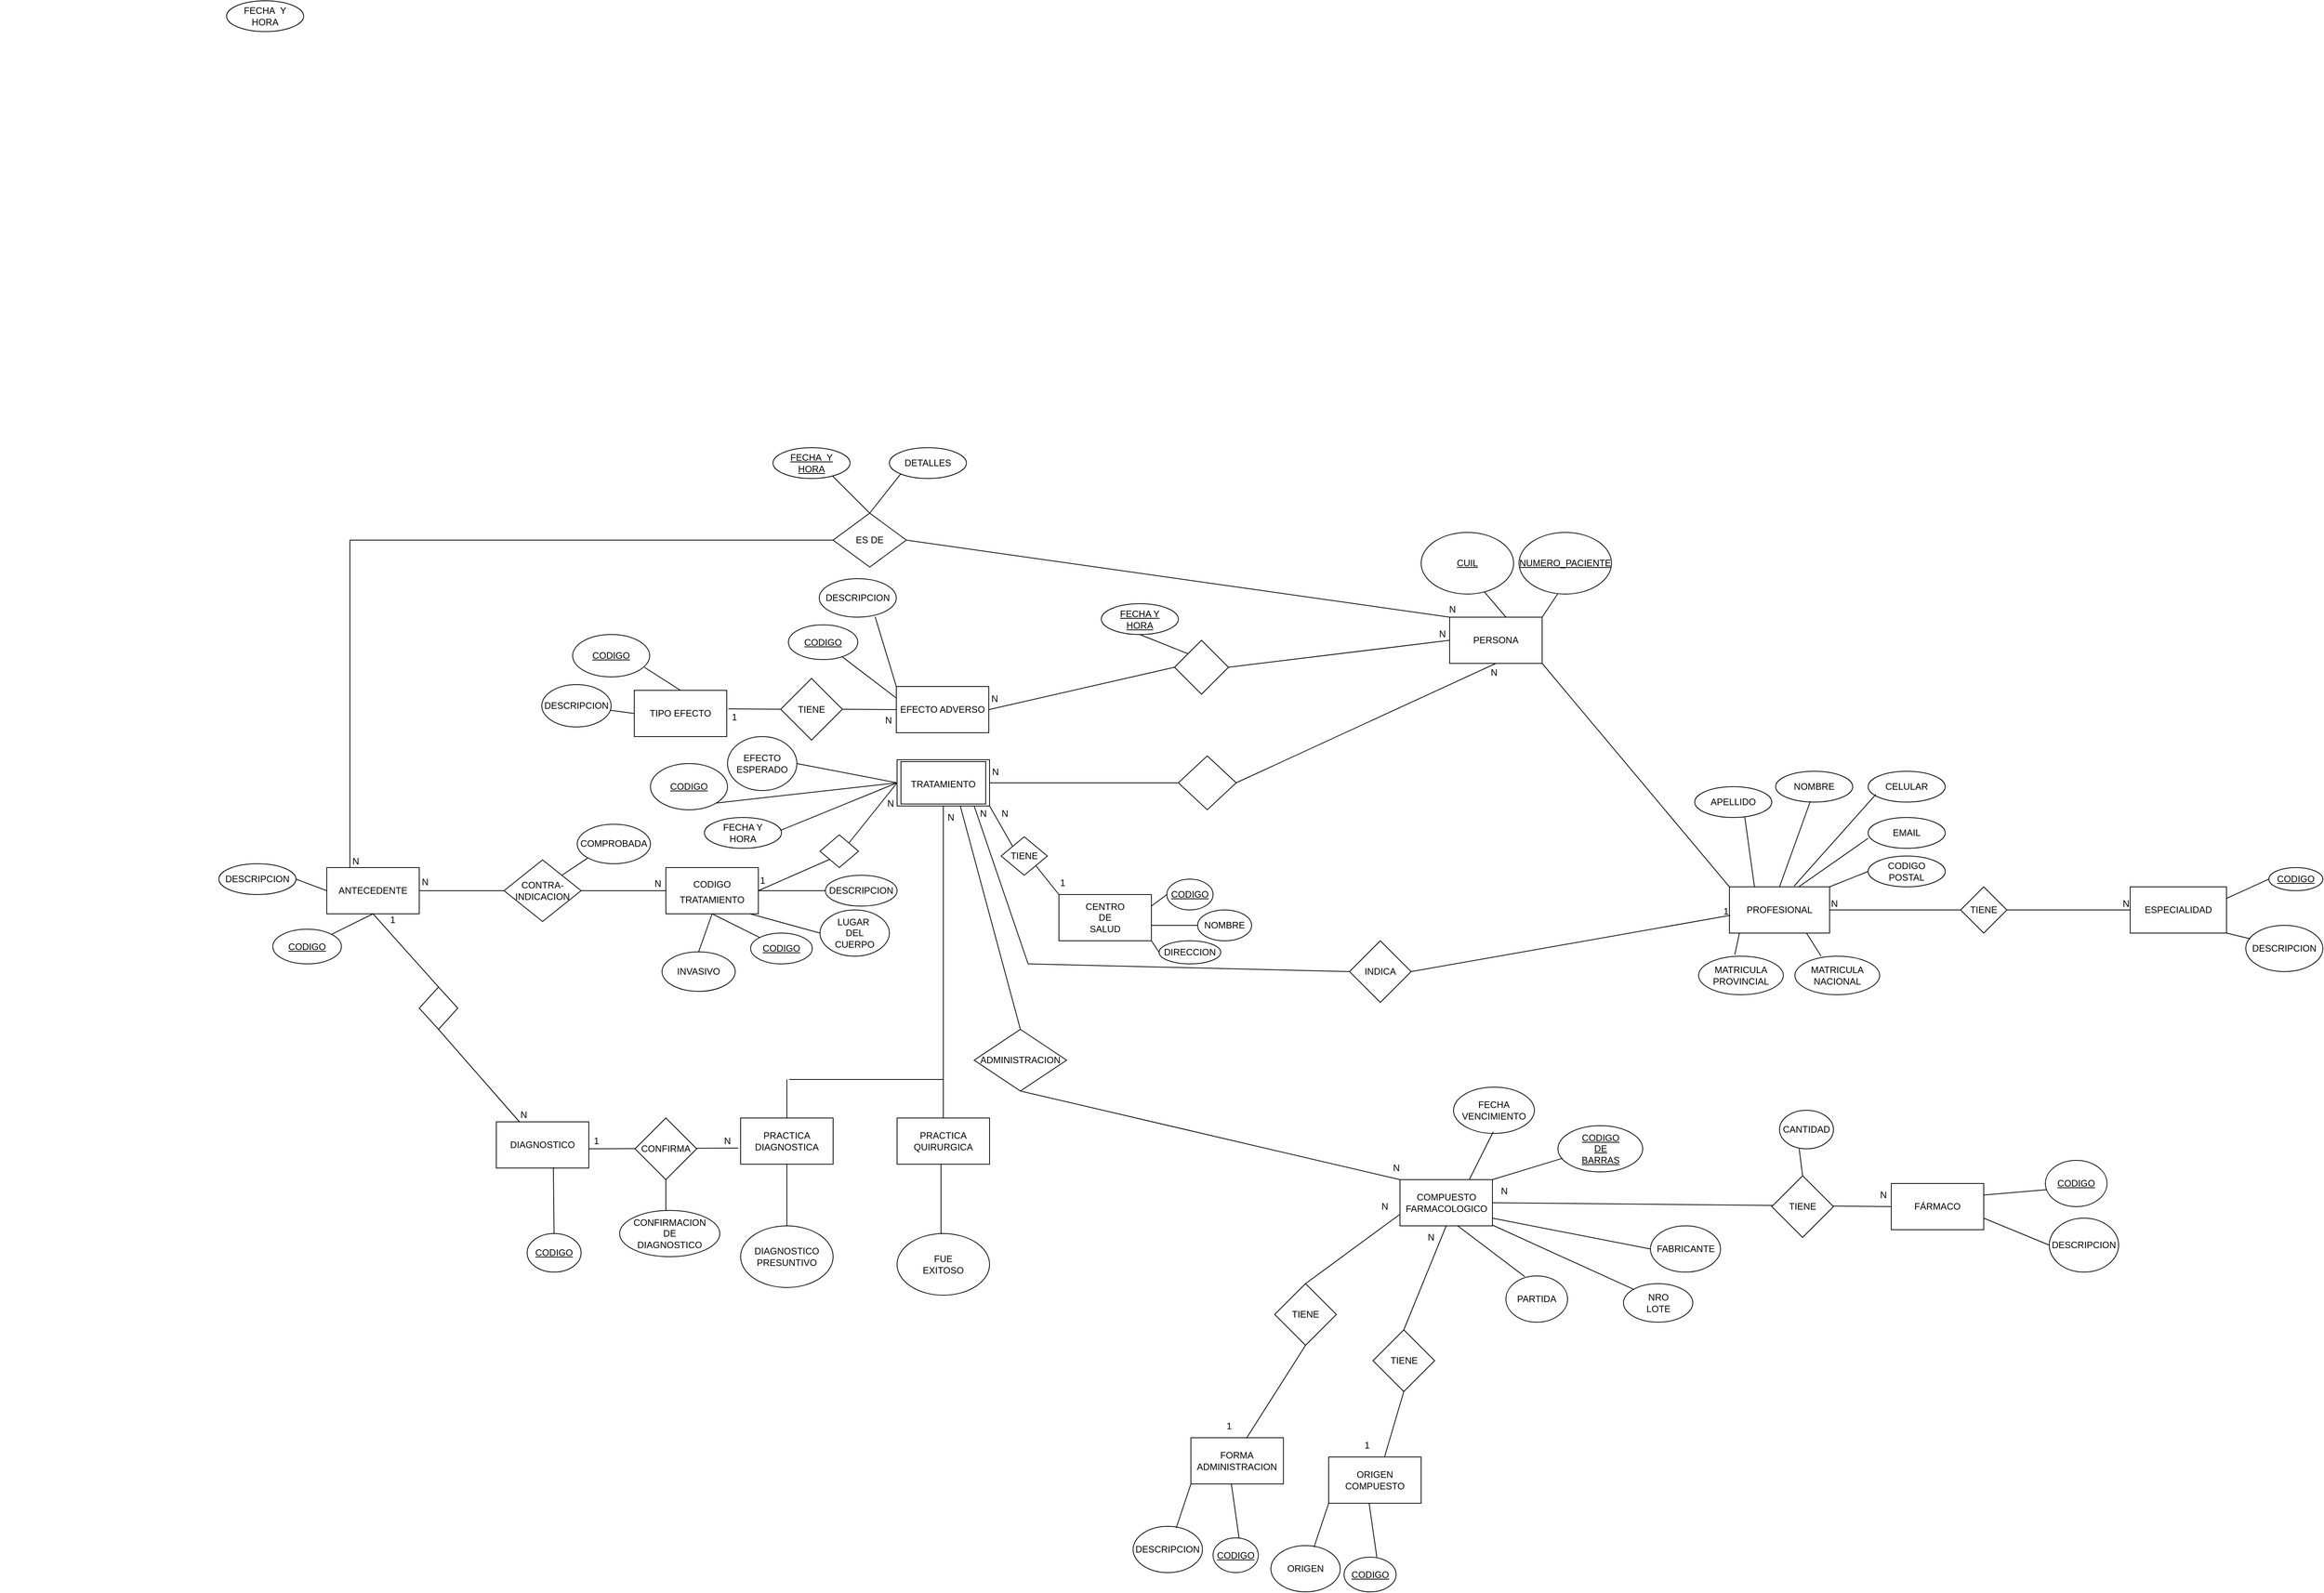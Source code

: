 <mxfile version="21.5.2" type="device">
  <diagram name="Página-1" id="tJ8bH1NhNrcFLUNnNZUb">
    <mxGraphModel dx="3516" dy="1760" grid="1" gridSize="10" guides="1" tooltips="1" connect="1" arrows="1" fold="1" page="1" pageScale="1" pageWidth="827" pageHeight="1169" math="0" shadow="0">
      <root>
        <mxCell id="0" />
        <mxCell id="1" parent="0" />
        <mxCell id="B7g81SeDOoeG7HOJfXg6-3" value="PERSONA" style="rounded=0;whiteSpace=wrap;html=1;" parent="1" vertex="1">
          <mxGeometry x="-303" y="-30" width="120" height="60" as="geometry" />
        </mxCell>
        <mxCell id="B7g81SeDOoeG7HOJfXg6-4" value="&lt;u&gt;CUIL&lt;/u&gt;" style="ellipse;whiteSpace=wrap;html=1;" parent="1" vertex="1">
          <mxGeometry x="-340" y="-140" width="120" height="80" as="geometry" />
        </mxCell>
        <mxCell id="B7g81SeDOoeG7HOJfXg6-5" value="&lt;u&gt;NUMERO_PACIENTE&lt;/u&gt;" style="ellipse;whiteSpace=wrap;html=1;" parent="1" vertex="1">
          <mxGeometry x="-213" y="-140" width="120" height="80" as="geometry" />
        </mxCell>
        <mxCell id="B7g81SeDOoeG7HOJfXg6-6" value="" style="endArrow=none;html=1;rounded=0;exitX=1;exitY=0;exitDx=0;exitDy=0;" parent="1" source="B7g81SeDOoeG7HOJfXg6-3" edge="1">
          <mxGeometry width="50" height="50" relative="1" as="geometry">
            <mxPoint x="-213" y="-10" as="sourcePoint" />
            <mxPoint x="-163" y="-60" as="targetPoint" />
          </mxGeometry>
        </mxCell>
        <mxCell id="B7g81SeDOoeG7HOJfXg6-7" value="" style="endArrow=none;html=1;rounded=0;exitX=0;exitY=0;exitDx=0;exitDy=0;entryX=0.683;entryY=0.963;entryDx=0;entryDy=0;entryPerimeter=0;" parent="1" target="B7g81SeDOoeG7HOJfXg6-4" edge="1">
          <mxGeometry width="50" height="50" relative="1" as="geometry">
            <mxPoint x="-230" y="-30" as="sourcePoint" />
            <mxPoint x="-240" y="-70" as="targetPoint" />
          </mxGeometry>
        </mxCell>
        <mxCell id="B7g81SeDOoeG7HOJfXg6-10" value="DIAGNOSTICO" style="rounded=0;whiteSpace=wrap;html=1;" parent="1" vertex="1">
          <mxGeometry x="-1540" y="625" width="120" height="60" as="geometry" />
        </mxCell>
        <mxCell id="B7g81SeDOoeG7HOJfXg6-11" value="&lt;span style=&quot;font-style: normal;&quot;&gt;&lt;u&gt;CODIGO&lt;/u&gt;&lt;/span&gt;" style="ellipse;whiteSpace=wrap;html=1;fontStyle=2" parent="1" vertex="1">
          <mxGeometry x="-1500" y="770" width="70" height="50" as="geometry" />
        </mxCell>
        <mxCell id="B7g81SeDOoeG7HOJfXg6-12" value="" style="endArrow=none;html=1;rounded=0;exitX=0.617;exitY=0.983;exitDx=0;exitDy=0;exitPerimeter=0;" parent="1" source="B7g81SeDOoeG7HOJfXg6-10" target="B7g81SeDOoeG7HOJfXg6-11" edge="1">
          <mxGeometry width="50" height="50" relative="1" as="geometry">
            <mxPoint x="-1484" y="675" as="sourcePoint" />
            <mxPoint x="-1627" y="637" as="targetPoint" />
          </mxGeometry>
        </mxCell>
        <mxCell id="B7g81SeDOoeG7HOJfXg6-16" value="EFECTO ADVERSO" style="rounded=0;whiteSpace=wrap;html=1;" parent="1" vertex="1">
          <mxGeometry x="-1021" y="60" width="120" height="60" as="geometry" />
        </mxCell>
        <mxCell id="B7g81SeDOoeG7HOJfXg6-18" value="INSTANCIA&lt;br&gt;TRATAMIENTO" style="rounded=0;whiteSpace=wrap;html=1;" parent="1" vertex="1">
          <mxGeometry x="-1020" y="155" width="120" height="60" as="geometry" />
        </mxCell>
        <mxCell id="B7g81SeDOoeG7HOJfXg6-19" value="PRACTICA&lt;br&gt;DIAGNOSTICA" style="rounded=0;whiteSpace=wrap;html=1;" parent="1" vertex="1">
          <mxGeometry x="-1223" y="620" width="120" height="60" as="geometry" />
        </mxCell>
        <mxCell id="B7g81SeDOoeG7HOJfXg6-20" value="PRACTICA QUIRURGICA" style="rounded=0;whiteSpace=wrap;html=1;" parent="1" vertex="1">
          <mxGeometry x="-1020" y="620" width="120" height="60" as="geometry" />
        </mxCell>
        <mxCell id="B7g81SeDOoeG7HOJfXg6-21" value="COMPUESTO&lt;br&gt;FARMACOLOGICO" style="rounded=0;whiteSpace=wrap;html=1;" parent="1" vertex="1">
          <mxGeometry x="-367.5" y="700" width="120" height="60" as="geometry" />
        </mxCell>
        <mxCell id="B7g81SeDOoeG7HOJfXg6-22" value="" style="endArrow=none;html=1;rounded=0;" parent="1" edge="1">
          <mxGeometry width="50" height="50" relative="1" as="geometry">
            <mxPoint x="-960" y="570" as="sourcePoint" />
            <mxPoint x="-960" y="530" as="targetPoint" />
          </mxGeometry>
        </mxCell>
        <mxCell id="B7g81SeDOoeG7HOJfXg6-23" value="" style="endArrow=none;html=1;rounded=0;" parent="1" edge="1">
          <mxGeometry width="50" height="50" relative="1" as="geometry">
            <mxPoint x="-1160" y="570" as="sourcePoint" />
            <mxPoint x="-960" y="570" as="targetPoint" />
          </mxGeometry>
        </mxCell>
        <mxCell id="B7g81SeDOoeG7HOJfXg6-24" value="" style="endArrow=none;html=1;rounded=0;exitX=0.5;exitY=0;exitDx=0;exitDy=0;" parent="1" source="B7g81SeDOoeG7HOJfXg6-19" edge="1">
          <mxGeometry width="50" height="50" relative="1" as="geometry">
            <mxPoint x="-1163" y="605" as="sourcePoint" />
            <mxPoint x="-1163" y="570" as="targetPoint" />
          </mxGeometry>
        </mxCell>
        <mxCell id="B7g81SeDOoeG7HOJfXg6-25" value="" style="endArrow=none;html=1;rounded=0;exitX=0.5;exitY=0;exitDx=0;exitDy=0;" parent="1" source="B7g81SeDOoeG7HOJfXg6-20" edge="1">
          <mxGeometry width="50" height="50" relative="1" as="geometry">
            <mxPoint x="-960.5" y="605" as="sourcePoint" />
            <mxPoint x="-960" y="570" as="targetPoint" />
          </mxGeometry>
        </mxCell>
        <mxCell id="B7g81SeDOoeG7HOJfXg6-28" value="&lt;span&gt;&lt;u&gt;CODIGO&lt;/u&gt;&lt;/span&gt;" style="ellipse;whiteSpace=wrap;html=1;fontStyle=0" parent="1" vertex="1">
          <mxGeometry x="-1161" y="-20" width="90" height="45" as="geometry" />
        </mxCell>
        <mxCell id="B7g81SeDOoeG7HOJfXg6-29" value="DESCRIPCION" style="ellipse;whiteSpace=wrap;html=1;" parent="1" vertex="1">
          <mxGeometry x="-1121" y="-80" width="100" height="50" as="geometry" />
        </mxCell>
        <mxCell id="B7g81SeDOoeG7HOJfXg6-30" value="TIPO EFECTO" style="rounded=0;whiteSpace=wrap;html=1;" parent="1" vertex="1">
          <mxGeometry x="-1361" y="65" width="120" height="60" as="geometry" />
        </mxCell>
        <mxCell id="B7g81SeDOoeG7HOJfXg6-32" value="" style="endArrow=none;html=1;rounded=0;entryX=0;entryY=0.25;entryDx=0;entryDy=0;" parent="1" source="B7g81SeDOoeG7HOJfXg6-28" target="B7g81SeDOoeG7HOJfXg6-16" edge="1">
          <mxGeometry width="50" height="50" relative="1" as="geometry">
            <mxPoint x="-1072" y="216" as="sourcePoint" />
            <mxPoint x="-1021" y="160" as="targetPoint" />
          </mxGeometry>
        </mxCell>
        <mxCell id="B7g81SeDOoeG7HOJfXg6-33" value="" style="endArrow=none;html=1;rounded=0;entryX=0.725;entryY=0.988;entryDx=0;entryDy=0;entryPerimeter=0;exitX=0;exitY=0;exitDx=0;exitDy=0;" parent="1" source="B7g81SeDOoeG7HOJfXg6-16" target="B7g81SeDOoeG7HOJfXg6-29" edge="1">
          <mxGeometry width="50" height="50" relative="1" as="geometry">
            <mxPoint x="-981" y="260" as="sourcePoint" />
            <mxPoint x="-961" y="220" as="targetPoint" />
          </mxGeometry>
        </mxCell>
        <mxCell id="B7g81SeDOoeG7HOJfXg6-34" value="" style="endArrow=none;html=1;rounded=0;entryX=0;entryY=0.5;entryDx=0;entryDy=0;exitX=1;exitY=0.5;exitDx=0;exitDy=0;" parent="1" source="B7g81SeDOoeG7HOJfXg6-35" target="B7g81SeDOoeG7HOJfXg6-16" edge="1">
          <mxGeometry width="50" height="50" relative="1" as="geometry">
            <mxPoint x="-1231" y="310" as="sourcePoint" />
            <mxPoint x="-1181" y="260" as="targetPoint" />
          </mxGeometry>
        </mxCell>
        <mxCell id="B7g81SeDOoeG7HOJfXg6-36" value="CODIGO" style="ellipse;whiteSpace=wrap;html=1;fontStyle=4" parent="1" vertex="1">
          <mxGeometry x="-1441" y="-7.5" width="100" height="55" as="geometry" />
        </mxCell>
        <mxCell id="B7g81SeDOoeG7HOJfXg6-37" value="DESCRIPCION" style="ellipse;whiteSpace=wrap;html=1;" parent="1" vertex="1">
          <mxGeometry x="-1481" y="57.5" width="90" height="55" as="geometry" />
        </mxCell>
        <mxCell id="B7g81SeDOoeG7HOJfXg6-38" value="" style="endArrow=none;html=1;rounded=0;entryX=0.5;entryY=0;entryDx=0;entryDy=0;exitX=0.933;exitY=0.775;exitDx=0;exitDy=0;exitPerimeter=0;" parent="1" source="B7g81SeDOoeG7HOJfXg6-36" target="B7g81SeDOoeG7HOJfXg6-30" edge="1">
          <mxGeometry width="50" height="50" relative="1" as="geometry">
            <mxPoint x="-1361" y="125" as="sourcePoint" />
            <mxPoint x="-1311" y="75" as="targetPoint" />
          </mxGeometry>
        </mxCell>
        <mxCell id="B7g81SeDOoeG7HOJfXg6-39" value="" style="endArrow=none;html=1;rounded=0;entryX=0;entryY=0.5;entryDx=0;entryDy=0;" parent="1" source="B7g81SeDOoeG7HOJfXg6-37" target="B7g81SeDOoeG7HOJfXg6-30" edge="1">
          <mxGeometry width="50" height="50" relative="1" as="geometry">
            <mxPoint x="-1401" y="260" as="sourcePoint" />
            <mxPoint x="-1351" y="210" as="targetPoint" />
          </mxGeometry>
        </mxCell>
        <mxCell id="B7g81SeDOoeG7HOJfXg6-40" value="FÁRMACO" style="rounded=0;whiteSpace=wrap;html=1;" parent="1" vertex="1">
          <mxGeometry x="270" y="705" width="120" height="60" as="geometry" />
        </mxCell>
        <mxCell id="B7g81SeDOoeG7HOJfXg6-41" value="" style="endArrow=none;html=1;rounded=0;" parent="1" edge="1">
          <mxGeometry width="50" height="50" relative="1" as="geometry">
            <mxPoint x="-247.5" y="730" as="sourcePoint" />
            <mxPoint x="270" y="735" as="targetPoint" />
          </mxGeometry>
        </mxCell>
        <mxCell id="B7g81SeDOoeG7HOJfXg6-42" value="TIENE" style="rhombus;whiteSpace=wrap;html=1;" parent="1" vertex="1">
          <mxGeometry x="115" y="695" width="80" height="80" as="geometry" />
        </mxCell>
        <mxCell id="B7g81SeDOoeG7HOJfXg6-43" value="CODIGO" style="ellipse;whiteSpace=wrap;html=1;fontStyle=4" parent="1" vertex="1">
          <mxGeometry x="470" y="675" width="80" height="60" as="geometry" />
        </mxCell>
        <mxCell id="B7g81SeDOoeG7HOJfXg6-44" value="DESCRIPCION" style="ellipse;whiteSpace=wrap;html=1;" parent="1" vertex="1">
          <mxGeometry x="475" y="750" width="90" height="70" as="geometry" />
        </mxCell>
        <mxCell id="B7g81SeDOoeG7HOJfXg6-45" value="" style="endArrow=none;html=1;rounded=0;exitX=1;exitY=0.25;exitDx=0;exitDy=0;entryX=0.025;entryY=0.633;entryDx=0;entryDy=0;entryPerimeter=0;" parent="1" source="B7g81SeDOoeG7HOJfXg6-40" target="B7g81SeDOoeG7HOJfXg6-43" edge="1">
          <mxGeometry width="50" height="50" relative="1" as="geometry">
            <mxPoint x="202.5" y="760" as="sourcePoint" />
            <mxPoint x="226.5" y="652" as="targetPoint" />
          </mxGeometry>
        </mxCell>
        <mxCell id="B7g81SeDOoeG7HOJfXg6-46" value="" style="endArrow=none;html=1;rounded=0;exitX=1;exitY=0.75;exitDx=0;exitDy=0;entryX=0;entryY=0.5;entryDx=0;entryDy=0;" parent="1" source="B7g81SeDOoeG7HOJfXg6-40" target="B7g81SeDOoeG7HOJfXg6-44" edge="1">
          <mxGeometry width="50" height="50" relative="1" as="geometry">
            <mxPoint x="952.5" y="800" as="sourcePoint" />
            <mxPoint x="1052.5" y="780" as="targetPoint" />
          </mxGeometry>
        </mxCell>
        <mxCell id="B7g81SeDOoeG7HOJfXg6-47" value="ORIGEN&lt;br&gt;COMPUESTO" style="rounded=0;whiteSpace=wrap;html=1;" parent="1" vertex="1">
          <mxGeometry x="-460" y="1060" width="120" height="60" as="geometry" />
        </mxCell>
        <mxCell id="B7g81SeDOoeG7HOJfXg6-48" value="" style="endArrow=none;html=1;rounded=0;exitX=0.5;exitY=0;exitDx=0;exitDy=0;" parent="1" source="B7g81SeDOoeG7HOJfXg6-49" edge="1">
          <mxGeometry width="50" height="50" relative="1" as="geometry">
            <mxPoint x="-357.5" y="810" as="sourcePoint" />
            <mxPoint x="-307.5" y="760" as="targetPoint" />
            <Array as="points" />
          </mxGeometry>
        </mxCell>
        <mxCell id="B7g81SeDOoeG7HOJfXg6-50" value="ORIGEN" style="ellipse;whiteSpace=wrap;html=1;" parent="1" vertex="1">
          <mxGeometry x="-535" y="1175" width="90" height="60" as="geometry" />
        </mxCell>
        <mxCell id="B7g81SeDOoeG7HOJfXg6-51" value="&lt;u&gt;CODIGO&lt;/u&gt;" style="ellipse;whiteSpace=wrap;html=1;" parent="1" vertex="1">
          <mxGeometry x="-440" y="1190" width="67.5" height="45" as="geometry" />
        </mxCell>
        <mxCell id="B7g81SeDOoeG7HOJfXg6-52" value="" style="endArrow=none;html=1;rounded=0;exitX=0.5;exitY=0;exitDx=0;exitDy=0;" parent="1" edge="1">
          <mxGeometry width="50" height="50" relative="1" as="geometry">
            <mxPoint x="-397.5" y="1190.0" as="sourcePoint" />
            <mxPoint x="-407.5" y="1120" as="targetPoint" />
          </mxGeometry>
        </mxCell>
        <mxCell id="B7g81SeDOoeG7HOJfXg6-53" value="" style="endArrow=none;html=1;rounded=0;entryX=0.622;entryY=0.033;entryDx=0;entryDy=0;entryPerimeter=0;exitX=0;exitY=1;exitDx=0;exitDy=0;" parent="1" source="B7g81SeDOoeG7HOJfXg6-47" target="B7g81SeDOoeG7HOJfXg6-50" edge="1">
          <mxGeometry width="50" height="50" relative="1" as="geometry">
            <mxPoint x="-450" y="980" as="sourcePoint" />
            <mxPoint x="-400" y="930" as="targetPoint" />
          </mxGeometry>
        </mxCell>
        <mxCell id="QasiygPqZW1ddP8b3eg4-7" value="PROFESIONAL" style="whiteSpace=wrap;html=1;align=center;" parent="1" vertex="1">
          <mxGeometry x="60" y="320" width="130" height="60" as="geometry" />
        </mxCell>
        <mxCell id="QasiygPqZW1ddP8b3eg4-8" value="NOMBRE" style="ellipse;whiteSpace=wrap;html=1;align=center;" parent="1" vertex="1">
          <mxGeometry x="120" y="170" width="100" height="40" as="geometry" />
        </mxCell>
        <mxCell id="QasiygPqZW1ddP8b3eg4-9" value="APELLIDO" style="ellipse;whiteSpace=wrap;html=1;align=center;" parent="1" vertex="1">
          <mxGeometry x="15" y="190" width="100" height="40" as="geometry" />
        </mxCell>
        <mxCell id="QasiygPqZW1ddP8b3eg4-10" value="ESPECIALIDAD" style="whiteSpace=wrap;html=1;align=center;" parent="1" vertex="1">
          <mxGeometry x="580" y="320" width="125" height="60" as="geometry" />
        </mxCell>
        <mxCell id="QasiygPqZW1ddP8b3eg4-11" value="" style="endArrow=none;html=1;rounded=0;entryX=0;entryY=0.5;entryDx=0;entryDy=0;" parent="1" source="QasiygPqZW1ddP8b3eg4-19" target="QasiygPqZW1ddP8b3eg4-10" edge="1">
          <mxGeometry relative="1" as="geometry">
            <mxPoint x="190" y="350" as="sourcePoint" />
            <mxPoint x="350" y="350" as="targetPoint" />
          </mxGeometry>
        </mxCell>
        <mxCell id="QasiygPqZW1ddP8b3eg4-13" value="N" style="resizable=0;html=1;whiteSpace=wrap;align=right;verticalAlign=bottom;" parent="QasiygPqZW1ddP8b3eg4-11" connectable="0" vertex="1">
          <mxGeometry x="1" relative="1" as="geometry" />
        </mxCell>
        <mxCell id="QasiygPqZW1ddP8b3eg4-14" value="" style="endArrow=none;html=1;rounded=0;entryX=0;entryY=0;entryDx=0;entryDy=0;exitX=1;exitY=1;exitDx=0;exitDy=0;" parent="1" source="B7g81SeDOoeG7HOJfXg6-3" target="QasiygPqZW1ddP8b3eg4-7" edge="1">
          <mxGeometry relative="1" as="geometry">
            <mxPoint x="-150" y="199" as="sourcePoint" />
            <mxPoint x="10" y="199" as="targetPoint" />
          </mxGeometry>
        </mxCell>
        <mxCell id="QasiygPqZW1ddP8b3eg4-16" value="MATRICULA&lt;br&gt;NACIONAL" style="ellipse;whiteSpace=wrap;html=1;align=center;fontStyle=0" parent="1" vertex="1">
          <mxGeometry x="145" y="410" width="110" height="50" as="geometry" />
        </mxCell>
        <mxCell id="QasiygPqZW1ddP8b3eg4-20" value="" style="endArrow=none;html=1;rounded=0;entryX=0;entryY=0.5;entryDx=0;entryDy=0;" parent="1" target="QasiygPqZW1ddP8b3eg4-19" edge="1">
          <mxGeometry relative="1" as="geometry">
            <mxPoint x="190" y="350" as="sourcePoint" />
            <mxPoint x="380" y="350" as="targetPoint" />
          </mxGeometry>
        </mxCell>
        <mxCell id="QasiygPqZW1ddP8b3eg4-21" value="N" style="resizable=0;html=1;whiteSpace=wrap;align=left;verticalAlign=bottom;" parent="QasiygPqZW1ddP8b3eg4-20" connectable="0" vertex="1">
          <mxGeometry x="-1" relative="1" as="geometry" />
        </mxCell>
        <mxCell id="QasiygPqZW1ddP8b3eg4-19" value="TIENE" style="rhombus;whiteSpace=wrap;html=1;" parent="1" vertex="1">
          <mxGeometry x="360" y="320" width="60" height="60" as="geometry" />
        </mxCell>
        <mxCell id="QasiygPqZW1ddP8b3eg4-24" value="MATRICULA&lt;br&gt;PROVINCIAL" style="ellipse;whiteSpace=wrap;html=1;align=center;fontStyle=0;" parent="1" vertex="1">
          <mxGeometry x="20" y="410" width="110" height="50" as="geometry" />
        </mxCell>
        <mxCell id="QasiygPqZW1ddP8b3eg4-25" value="" style="endArrow=none;html=1;rounded=0;exitX=0.427;exitY=-0.04;exitDx=0;exitDy=0;exitPerimeter=0;entryX=0.1;entryY=1;entryDx=0;entryDy=0;entryPerimeter=0;" parent="1" source="QasiygPqZW1ddP8b3eg4-24" target="QasiygPqZW1ddP8b3eg4-7" edge="1">
          <mxGeometry relative="1" as="geometry">
            <mxPoint y="380" as="sourcePoint" />
            <mxPoint x="60" y="380" as="targetPoint" />
          </mxGeometry>
        </mxCell>
        <mxCell id="QasiygPqZW1ddP8b3eg4-26" value="" style="endArrow=none;html=1;rounded=0;entryX=0.309;entryY=0;entryDx=0;entryDy=0;entryPerimeter=0;" parent="1" target="QasiygPqZW1ddP8b3eg4-16" edge="1">
          <mxGeometry relative="1" as="geometry">
            <mxPoint x="160" y="380" as="sourcePoint" />
            <mxPoint x="190" y="410" as="targetPoint" />
          </mxGeometry>
        </mxCell>
        <mxCell id="QasiygPqZW1ddP8b3eg4-27" value="CELULAR" style="ellipse;whiteSpace=wrap;html=1;align=center;" parent="1" vertex="1">
          <mxGeometry x="240" y="170" width="100" height="40" as="geometry" />
        </mxCell>
        <mxCell id="QasiygPqZW1ddP8b3eg4-28" value="EMAIL" style="ellipse;whiteSpace=wrap;html=1;align=center;" parent="1" vertex="1">
          <mxGeometry x="240" y="230" width="100" height="40" as="geometry" />
        </mxCell>
        <mxCell id="QasiygPqZW1ddP8b3eg4-29" value="CODIGO&lt;br&gt;POSTAL" style="ellipse;whiteSpace=wrap;html=1;align=center;" parent="1" vertex="1">
          <mxGeometry x="240" y="280" width="100" height="40" as="geometry" />
        </mxCell>
        <mxCell id="QasiygPqZW1ddP8b3eg4-30" value="" style="endArrow=none;html=1;rounded=0;entryX=0.25;entryY=0;entryDx=0;entryDy=0;" parent="1" target="QasiygPqZW1ddP8b3eg4-7" edge="1">
          <mxGeometry relative="1" as="geometry">
            <mxPoint x="80" y="230" as="sourcePoint" />
            <mxPoint x="240" y="230" as="targetPoint" />
          </mxGeometry>
        </mxCell>
        <mxCell id="QasiygPqZW1ddP8b3eg4-31" value="" style="endArrow=none;html=1;rounded=0;entryX=0.5;entryY=0;entryDx=0;entryDy=0;" parent="1" target="QasiygPqZW1ddP8b3eg4-7" edge="1">
          <mxGeometry relative="1" as="geometry">
            <mxPoint x="165" y="209" as="sourcePoint" />
            <mxPoint x="325" y="209" as="targetPoint" />
          </mxGeometry>
        </mxCell>
        <mxCell id="QasiygPqZW1ddP8b3eg4-32" value="" style="endArrow=none;html=1;rounded=0;exitX=0.646;exitY=-0.017;exitDx=0;exitDy=0;exitPerimeter=0;" parent="1" source="QasiygPqZW1ddP8b3eg4-7" edge="1">
          <mxGeometry relative="1" as="geometry">
            <mxPoint x="90" y="200" as="sourcePoint" />
            <mxPoint x="250" y="200" as="targetPoint" />
          </mxGeometry>
        </mxCell>
        <mxCell id="QasiygPqZW1ddP8b3eg4-33" value="" style="endArrow=none;html=1;rounded=0;entryX=0;entryY=0.675;entryDx=0;entryDy=0;entryPerimeter=0;" parent="1" target="QasiygPqZW1ddP8b3eg4-28" edge="1">
          <mxGeometry relative="1" as="geometry">
            <mxPoint x="150" y="320" as="sourcePoint" />
            <mxPoint x="310" y="320" as="targetPoint" />
          </mxGeometry>
        </mxCell>
        <mxCell id="QasiygPqZW1ddP8b3eg4-34" value="" style="endArrow=none;html=1;rounded=0;entryX=0;entryY=0.5;entryDx=0;entryDy=0;" parent="1" target="QasiygPqZW1ddP8b3eg4-29" edge="1">
          <mxGeometry relative="1" as="geometry">
            <mxPoint x="190" y="320" as="sourcePoint" />
            <mxPoint x="350" y="320" as="targetPoint" />
          </mxGeometry>
        </mxCell>
        <mxCell id="QasiygPqZW1ddP8b3eg4-39" value="" style="endArrow=none;html=1;rounded=0;entryX=0.008;entryY=0.617;entryDx=0;entryDy=0;entryPerimeter=0;exitX=1;exitY=0.5;exitDx=0;exitDy=0;" parent="1" source="QasiygPqZW1ddP8b3eg4-43" target="QasiygPqZW1ddP8b3eg4-7" edge="1">
          <mxGeometry relative="1" as="geometry">
            <mxPoint x="-150" y="499.5" as="sourcePoint" />
            <mxPoint x="50" y="340" as="targetPoint" />
          </mxGeometry>
        </mxCell>
        <mxCell id="QasiygPqZW1ddP8b3eg4-41" value="1" style="resizable=0;html=1;whiteSpace=wrap;align=right;verticalAlign=bottom;" parent="QasiygPqZW1ddP8b3eg4-39" connectable="0" vertex="1">
          <mxGeometry x="1" relative="1" as="geometry">
            <mxPoint x="-1" y="3" as="offset" />
          </mxGeometry>
        </mxCell>
        <mxCell id="QasiygPqZW1ddP8b3eg4-44" value="" style="endArrow=none;html=1;rounded=0;entryX=0;entryY=0.5;entryDx=0;entryDy=0;" parent="1" target="QasiygPqZW1ddP8b3eg4-43" edge="1">
          <mxGeometry relative="1" as="geometry">
            <mxPoint x="-850" y="420" as="sourcePoint" />
            <mxPoint x="61" y="357" as="targetPoint" />
          </mxGeometry>
        </mxCell>
        <mxCell id="QasiygPqZW1ddP8b3eg4-43" value="INDICA" style="rhombus;whiteSpace=wrap;html=1;" parent="1" vertex="1">
          <mxGeometry x="-433" y="390" width="80" height="80" as="geometry" />
        </mxCell>
        <mxCell id="QasiygPqZW1ddP8b3eg4-49" value="LUGAR&amp;nbsp;&lt;br&gt;DEL&lt;br&gt;CUERPO" style="ellipse;whiteSpace=wrap;html=1;" parent="1" vertex="1">
          <mxGeometry x="-1120" y="350" width="90" height="60" as="geometry" />
        </mxCell>
        <mxCell id="QasiygPqZW1ddP8b3eg4-50" value="EFECTO&lt;br&gt;ESPERADO" style="ellipse;whiteSpace=wrap;html=1;" parent="1" vertex="1">
          <mxGeometry x="-1240" y="125" width="90" height="70" as="geometry" />
        </mxCell>
        <mxCell id="QasiygPqZW1ddP8b3eg4-57" value="" style="endArrow=none;html=1;rounded=0;entryX=1;entryY=0.5;entryDx=0;entryDy=0;exitX=0;exitY=0.5;exitDx=0;exitDy=0;" parent="1" source="B7g81SeDOoeG7HOJfXg6-18" target="QasiygPqZW1ddP8b3eg4-50" edge="1">
          <mxGeometry width="50" height="50" relative="1" as="geometry">
            <mxPoint x="-900" y="200" as="sourcePoint" />
            <mxPoint x="-213" y="340" as="targetPoint" />
          </mxGeometry>
        </mxCell>
        <mxCell id="QasiygPqZW1ddP8b3eg4-58" value="" style="endArrow=none;html=1;rounded=0;entryX=0;entryY=0.5;entryDx=0;entryDy=0;exitX=0;exitY=0.5;exitDx=0;exitDy=0;" parent="1" source="w2wIZuJ6taoUH4KF7oDG-12" target="QasiygPqZW1ddP8b3eg4-49" edge="1">
          <mxGeometry width="50" height="50" relative="1" as="geometry">
            <mxPoint x="-353" y="400" as="sourcePoint" />
            <mxPoint x="-303" y="350" as="targetPoint" />
            <Array as="points" />
          </mxGeometry>
        </mxCell>
        <mxCell id="QasiygPqZW1ddP8b3eg4-60" value="CODIGO" style="ellipse;whiteSpace=wrap;html=1;align=center;fontStyle=4;" parent="1" vertex="1">
          <mxGeometry x="-1340" y="160" width="100" height="60" as="geometry" />
        </mxCell>
        <mxCell id="QasiygPqZW1ddP8b3eg4-61" value="" style="endArrow=none;html=1;rounded=0;entryX=1;entryY=1;entryDx=0;entryDy=0;" parent="1" target="QasiygPqZW1ddP8b3eg4-60" edge="1">
          <mxGeometry width="50" height="50" relative="1" as="geometry">
            <mxPoint x="-1020" y="185" as="sourcePoint" />
            <mxPoint x="-100" y="470" as="targetPoint" />
          </mxGeometry>
        </mxCell>
        <mxCell id="QasiygPqZW1ddP8b3eg4-62" value="FUE&lt;br&gt;EXITOSO" style="ellipse;whiteSpace=wrap;html=1;" parent="1" vertex="1">
          <mxGeometry x="-1020" y="770" width="120" height="80" as="geometry" />
        </mxCell>
        <mxCell id="QasiygPqZW1ddP8b3eg4-63" value="" style="endArrow=none;html=1;rounded=0;" parent="1" edge="1">
          <mxGeometry width="50" height="50" relative="1" as="geometry">
            <mxPoint x="-963" y="770" as="sourcePoint" />
            <mxPoint x="-963" y="680" as="targetPoint" />
          </mxGeometry>
        </mxCell>
        <mxCell id="QasiygPqZW1ddP8b3eg4-64" value="DIAGNOSTICO&lt;br&gt;PRESUNTIVO" style="ellipse;whiteSpace=wrap;html=1;" parent="1" vertex="1">
          <mxGeometry x="-1223" y="760" width="120" height="80" as="geometry" />
        </mxCell>
        <mxCell id="QasiygPqZW1ddP8b3eg4-65" value="" style="endArrow=none;html=1;rounded=0;exitX=0.5;exitY=0;exitDx=0;exitDy=0;" parent="1" source="QasiygPqZW1ddP8b3eg4-64" edge="1">
          <mxGeometry width="50" height="50" relative="1" as="geometry">
            <mxPoint x="-1213" y="730" as="sourcePoint" />
            <mxPoint x="-1163" y="680" as="targetPoint" />
          </mxGeometry>
        </mxCell>
        <mxCell id="QasiygPqZW1ddP8b3eg4-66" value="N" style="text;html=1;strokeColor=none;fillColor=none;align=center;verticalAlign=middle;whiteSpace=wrap;rounded=0;" parent="1" vertex="1">
          <mxGeometry x="230" y="705" width="60" height="30" as="geometry" />
        </mxCell>
        <mxCell id="QasiygPqZW1ddP8b3eg4-67" value="N" style="text;html=1;strokeColor=none;fillColor=none;align=center;verticalAlign=middle;whiteSpace=wrap;rounded=0;" parent="1" vertex="1">
          <mxGeometry x="-262.5" y="700" width="60" height="30" as="geometry" />
        </mxCell>
        <mxCell id="QasiygPqZW1ddP8b3eg4-69" value="N" style="text;html=1;strokeColor=none;fillColor=none;align=center;verticalAlign=middle;whiteSpace=wrap;rounded=0;" parent="1" vertex="1">
          <mxGeometry x="-357.5" y="760" width="60" height="30" as="geometry" />
        </mxCell>
        <mxCell id="QasiygPqZW1ddP8b3eg4-70" value="1" style="text;html=1;strokeColor=none;fillColor=none;align=center;verticalAlign=middle;whiteSpace=wrap;rounded=0;" parent="1" vertex="1">
          <mxGeometry x="-1261" y="85" width="60" height="30" as="geometry" />
        </mxCell>
        <mxCell id="QasiygPqZW1ddP8b3eg4-71" value="N" style="text;html=1;strokeColor=none;fillColor=none;align=center;verticalAlign=middle;whiteSpace=wrap;rounded=0;" parent="1" vertex="1">
          <mxGeometry x="-1061" y="89" width="60" height="30" as="geometry" />
        </mxCell>
        <mxCell id="QasiygPqZW1ddP8b3eg4-72" value="CANTIDAD" style="ellipse;whiteSpace=wrap;html=1;" parent="1" vertex="1">
          <mxGeometry x="125" y="610" width="70" height="50" as="geometry" />
        </mxCell>
        <mxCell id="QasiygPqZW1ddP8b3eg4-73" value="" style="endArrow=none;html=1;rounded=0;exitX=1;exitY=0.75;exitDx=0;exitDy=0;entryX=0.5;entryY=0;entryDx=0;entryDy=0;" parent="1" target="B7g81SeDOoeG7HOJfXg6-42" edge="1">
          <mxGeometry width="50" height="50" relative="1" as="geometry">
            <mxPoint x="150.5" y="660" as="sourcePoint" />
            <mxPoint x="249.5" y="692" as="targetPoint" />
          </mxGeometry>
        </mxCell>
        <mxCell id="QasiygPqZW1ddP8b3eg4-74" value="FABRICANTE" style="ellipse;whiteSpace=wrap;html=1;" parent="1" vertex="1">
          <mxGeometry x="-42.5" y="760" width="91" height="60" as="geometry" />
        </mxCell>
        <mxCell id="QasiygPqZW1ddP8b3eg4-75" value="PARTIDA" style="ellipse;whiteSpace=wrap;html=1;" parent="1" vertex="1">
          <mxGeometry x="-230" y="825" width="80" height="60" as="geometry" />
        </mxCell>
        <mxCell id="QasiygPqZW1ddP8b3eg4-76" value="NRO&lt;br&gt;LOTE" style="ellipse;whiteSpace=wrap;html=1;" parent="1" vertex="1">
          <mxGeometry x="-77.5" y="835" width="90" height="50" as="geometry" />
        </mxCell>
        <mxCell id="QasiygPqZW1ddP8b3eg4-77" value="FECHA&lt;br&gt;VENCIMIENTO" style="ellipse;whiteSpace=wrap;html=1;" parent="1" vertex="1">
          <mxGeometry x="-298" y="580" width="105" height="60" as="geometry" />
        </mxCell>
        <mxCell id="QasiygPqZW1ddP8b3eg4-79" value="CODIGO&lt;br&gt;DE&lt;br&gt;BARRAS" style="ellipse;whiteSpace=wrap;html=1;align=center;fontStyle=4;" parent="1" vertex="1">
          <mxGeometry x="-162.5" y="630" width="110" height="60" as="geometry" />
        </mxCell>
        <mxCell id="QasiygPqZW1ddP8b3eg4-68" value="1" style="text;html=1;strokeColor=none;fillColor=none;align=center;verticalAlign=middle;whiteSpace=wrap;rounded=0;" parent="1" vertex="1">
          <mxGeometry x="-440" y="1030" width="60" height="30" as="geometry" />
        </mxCell>
        <mxCell id="QasiygPqZW1ddP8b3eg4-83" value="" style="endArrow=none;html=1;rounded=0;entryX=0.053;entryY=0.705;entryDx=0;entryDy=0;exitX=0.25;exitY=0;exitDx=0;exitDy=0;entryPerimeter=0;" parent="1" source="QasiygPqZW1ddP8b3eg4-67" target="QasiygPqZW1ddP8b3eg4-79" edge="1">
          <mxGeometry relative="1" as="geometry">
            <mxPoint x="-292.5" y="654" as="sourcePoint" />
            <mxPoint x="-132.5" y="654" as="targetPoint" />
          </mxGeometry>
        </mxCell>
        <mxCell id="QasiygPqZW1ddP8b3eg4-84" value="" style="endArrow=none;html=1;rounded=0;exitX=0.75;exitY=0;exitDx=0;exitDy=0;entryX=0.343;entryY=0.967;entryDx=0;entryDy=0;entryPerimeter=0;" parent="1" source="B7g81SeDOoeG7HOJfXg6-21" edge="1">
          <mxGeometry relative="1" as="geometry">
            <mxPoint x="-390.5" y="640" as="sourcePoint" />
            <mxPoint x="-246.485" y="638.02" as="targetPoint" />
          </mxGeometry>
        </mxCell>
        <mxCell id="QasiygPqZW1ddP8b3eg4-85" value="" style="endArrow=none;html=1;rounded=0;entryX=0;entryY=0.5;entryDx=0;entryDy=0;" parent="1" target="QasiygPqZW1ddP8b3eg4-74" edge="1">
          <mxGeometry relative="1" as="geometry">
            <mxPoint x="-247.5" y="750" as="sourcePoint" />
            <mxPoint x="-87.5" y="750" as="targetPoint" />
          </mxGeometry>
        </mxCell>
        <mxCell id="QasiygPqZW1ddP8b3eg4-86" value="" style="endArrow=none;html=1;rounded=0;entryX=0;entryY=0;entryDx=0;entryDy=0;" parent="1" target="QasiygPqZW1ddP8b3eg4-76" edge="1">
          <mxGeometry relative="1" as="geometry">
            <mxPoint x="-247.5" y="759" as="sourcePoint" />
            <mxPoint x="-87.5" y="759" as="targetPoint" />
          </mxGeometry>
        </mxCell>
        <mxCell id="QasiygPqZW1ddP8b3eg4-90" value="" style="endArrow=none;html=1;rounded=0;entryX=0.308;entryY=0.017;entryDx=0;entryDy=0;entryPerimeter=0;" parent="1" target="QasiygPqZW1ddP8b3eg4-75" edge="1">
          <mxGeometry relative="1" as="geometry">
            <mxPoint x="-292.5" y="760" as="sourcePoint" />
            <mxPoint x="-132.5" y="760" as="targetPoint" />
          </mxGeometry>
        </mxCell>
        <mxCell id="QasiygPqZW1ddP8b3eg4-97" value="" style="endArrow=none;html=1;rounded=0;entryX=-0.025;entryY=0.65;entryDx=0;entryDy=0;entryPerimeter=0;" parent="1" target="B7g81SeDOoeG7HOJfXg6-19" edge="1">
          <mxGeometry width="50" height="50" relative="1" as="geometry">
            <mxPoint x="-1420" y="660" as="sourcePoint" />
            <mxPoint x="-1370" y="610" as="targetPoint" />
          </mxGeometry>
        </mxCell>
        <mxCell id="QasiygPqZW1ddP8b3eg4-98" value="CONFIRMA" style="rhombus;whiteSpace=wrap;html=1;" parent="1" vertex="1">
          <mxGeometry x="-1360" y="620" width="80" height="80" as="geometry" />
        </mxCell>
        <mxCell id="QasiygPqZW1ddP8b3eg4-99" value="CONFIRMACION&lt;br&gt;DE&lt;br&gt;DIAGNOSTICO" style="ellipse;whiteSpace=wrap;html=1;" parent="1" vertex="1">
          <mxGeometry x="-1380" y="740" width="130" height="60" as="geometry" />
        </mxCell>
        <mxCell id="QasiygPqZW1ddP8b3eg4-100" value="" style="endArrow=none;html=1;rounded=0;" parent="1" edge="1">
          <mxGeometry width="50" height="50" relative="1" as="geometry">
            <mxPoint x="-1320" y="740" as="sourcePoint" />
            <mxPoint x="-1320" y="700" as="targetPoint" />
          </mxGeometry>
        </mxCell>
        <mxCell id="QasiygPqZW1ddP8b3eg4-101" value="1" style="text;html=1;strokeColor=none;fillColor=none;align=center;verticalAlign=middle;whiteSpace=wrap;rounded=0;" parent="1" vertex="1">
          <mxGeometry x="-1440" y="635" width="60" height="30" as="geometry" />
        </mxCell>
        <mxCell id="QasiygPqZW1ddP8b3eg4-102" value="N" style="text;html=1;strokeColor=none;fillColor=none;align=center;verticalAlign=middle;whiteSpace=wrap;rounded=0;" parent="1" vertex="1">
          <mxGeometry x="-1270" y="635" width="60" height="30" as="geometry" />
        </mxCell>
        <mxCell id="QasiygPqZW1ddP8b3eg4-112" value="&lt;u&gt;FECHA Y&lt;br&gt;HORA&lt;/u&gt;" style="ellipse;whiteSpace=wrap;html=1;align=center;" parent="1" vertex="1">
          <mxGeometry x="-755" y="-47.5" width="100" height="40" as="geometry" />
        </mxCell>
        <mxCell id="QasiygPqZW1ddP8b3eg4-115" value="" style="endArrow=none;html=1;rounded=0;entryX=0;entryY=0;entryDx=0;entryDy=0;exitX=0.5;exitY=1;exitDx=0;exitDy=0;" parent="1" source="QasiygPqZW1ddP8b3eg4-112" target="9DUVZVyBkycAORzui1kB-2" edge="1">
          <mxGeometry relative="1" as="geometry">
            <mxPoint x="-871" y="-110.5" as="sourcePoint" />
            <mxPoint x="-781" y="-105" as="targetPoint" />
          </mxGeometry>
        </mxCell>
        <mxCell id="N5mk6Ooobnqi--6X-STS-1" value="" style="endArrow=none;html=1;rounded=0;entryX=0;entryY=0.5;entryDx=0;entryDy=0;exitX=1.017;exitY=0.4;exitDx=0;exitDy=0;exitPerimeter=0;" parent="1" source="B7g81SeDOoeG7HOJfXg6-30" target="B7g81SeDOoeG7HOJfXg6-35" edge="1">
          <mxGeometry width="50" height="50" relative="1" as="geometry">
            <mxPoint x="-1239" y="144" as="sourcePoint" />
            <mxPoint x="-1021" y="90" as="targetPoint" />
          </mxGeometry>
        </mxCell>
        <mxCell id="B7g81SeDOoeG7HOJfXg6-35" value="TIENE" style="rhombus;whiteSpace=wrap;html=1;" parent="1" vertex="1">
          <mxGeometry x="-1171" y="49.5" width="80" height="80" as="geometry" />
        </mxCell>
        <mxCell id="N5mk6Ooobnqi--6X-STS-8" value="" style="endArrow=none;html=1;rounded=0;exitX=0;exitY=0;exitDx=0;exitDy=0;" parent="1" source="N5mk6Ooobnqi--6X-STS-27" edge="1">
          <mxGeometry width="50" height="50" relative="1" as="geometry">
            <mxPoint x="-840" y="300" as="sourcePoint" />
            <mxPoint x="-900" y="215" as="targetPoint" />
          </mxGeometry>
        </mxCell>
        <mxCell id="N5mk6Ooobnqi--6X-STS-10" value="" style="endArrow=none;html=1;rounded=0;" parent="1" edge="1">
          <mxGeometry width="50" height="50" relative="1" as="geometry">
            <mxPoint x="-960" y="570" as="sourcePoint" />
            <mxPoint x="-960" y="215" as="targetPoint" />
          </mxGeometry>
        </mxCell>
        <mxCell id="N5mk6Ooobnqi--6X-STS-25" value="" style="endArrow=none;html=1;rounded=0;exitX=0.75;exitY=0;exitDx=0;exitDy=0;entryX=0.5;entryY=1;entryDx=0;entryDy=0;" parent="1" target="B7g81SeDOoeG7HOJfXg6-49" edge="1">
          <mxGeometry width="50" height="50" relative="1" as="geometry">
            <mxPoint x="-387.5" y="1060.0" as="sourcePoint" />
            <mxPoint x="-307.5" y="760" as="targetPoint" />
            <Array as="points" />
          </mxGeometry>
        </mxCell>
        <mxCell id="B7g81SeDOoeG7HOJfXg6-49" value="TIENE" style="rhombus;whiteSpace=wrap;html=1;" parent="1" vertex="1">
          <mxGeometry x="-402.5" y="895" width="80" height="80" as="geometry" />
        </mxCell>
        <mxCell id="N5mk6Ooobnqi--6X-STS-26" value="CENTRO&lt;br&gt;DE&lt;br&gt;SALUD" style="rounded=0;whiteSpace=wrap;html=1;" parent="1" vertex="1">
          <mxGeometry x="-810" y="330" width="120" height="60" as="geometry" />
        </mxCell>
        <mxCell id="N5mk6Ooobnqi--6X-STS-27" value="TIENE" style="rhombus;whiteSpace=wrap;html=1;" parent="1" vertex="1">
          <mxGeometry x="-885" y="255" width="60" height="50" as="geometry" />
        </mxCell>
        <mxCell id="N5mk6Ooobnqi--6X-STS-28" value="" style="endArrow=none;html=1;rounded=0;entryX=1;entryY=1;entryDx=0;entryDy=0;" parent="1" target="N5mk6Ooobnqi--6X-STS-27" edge="1">
          <mxGeometry width="50" height="50" relative="1" as="geometry">
            <mxPoint x="-810" y="330" as="sourcePoint" />
            <mxPoint x="-820" y="330" as="targetPoint" />
          </mxGeometry>
        </mxCell>
        <mxCell id="N5mk6Ooobnqi--6X-STS-29" value="&lt;u&gt;CODIGO&lt;/u&gt;" style="ellipse;whiteSpace=wrap;html=1;" parent="1" vertex="1">
          <mxGeometry x="-670" y="310" width="60" height="40" as="geometry" />
        </mxCell>
        <mxCell id="N5mk6Ooobnqi--6X-STS-30" value="" style="endArrow=none;html=1;rounded=0;exitX=1;exitY=0.25;exitDx=0;exitDy=0;entryX=0;entryY=0.5;entryDx=0;entryDy=0;" parent="1" source="N5mk6Ooobnqi--6X-STS-26" target="N5mk6Ooobnqi--6X-STS-29" edge="1">
          <mxGeometry width="50" height="50" relative="1" as="geometry">
            <mxPoint x="-680" y="390" as="sourcePoint" />
            <mxPoint x="-630" y="340" as="targetPoint" />
          </mxGeometry>
        </mxCell>
        <mxCell id="N5mk6Ooobnqi--6X-STS-34" value="NOMBRE" style="ellipse;whiteSpace=wrap;html=1;" parent="1" vertex="1">
          <mxGeometry x="-630" y="350" width="70" height="40" as="geometry" />
        </mxCell>
        <mxCell id="N5mk6Ooobnqi--6X-STS-35" value="DIRECCION" style="ellipse;whiteSpace=wrap;html=1;" parent="1" vertex="1">
          <mxGeometry x="-680" y="390" width="80" height="30" as="geometry" />
        </mxCell>
        <mxCell id="N5mk6Ooobnqi--6X-STS-37" value="" style="endArrow=none;html=1;rounded=0;exitX=0;exitY=0.5;exitDx=0;exitDy=0;" parent="1" source="N5mk6Ooobnqi--6X-STS-34" edge="1">
          <mxGeometry width="50" height="50" relative="1" as="geometry">
            <mxPoint x="-740" y="420" as="sourcePoint" />
            <mxPoint x="-690" y="370" as="targetPoint" />
          </mxGeometry>
        </mxCell>
        <mxCell id="N5mk6Ooobnqi--6X-STS-38" value="" style="endArrow=none;html=1;rounded=0;exitX=0;exitY=0.5;exitDx=0;exitDy=0;" parent="1" source="N5mk6Ooobnqi--6X-STS-35" edge="1">
          <mxGeometry width="50" height="50" relative="1" as="geometry">
            <mxPoint x="-740" y="440" as="sourcePoint" />
            <mxPoint x="-690" y="390" as="targetPoint" />
          </mxGeometry>
        </mxCell>
        <mxCell id="N5mk6Ooobnqi--6X-STS-39" value="N" style="text;html=1;strokeColor=none;fillColor=none;align=center;verticalAlign=middle;whiteSpace=wrap;rounded=0;" parent="1" vertex="1">
          <mxGeometry x="-910" y="210" width="60" height="30" as="geometry" />
        </mxCell>
        <mxCell id="N5mk6Ooobnqi--6X-STS-40" value="1" style="text;html=1;strokeColor=none;fillColor=none;align=center;verticalAlign=middle;whiteSpace=wrap;rounded=0;" parent="1" vertex="1">
          <mxGeometry x="-835" y="300" width="60" height="30" as="geometry" />
        </mxCell>
        <mxCell id="N5mk6Ooobnqi--6X-STS-41" value="CODIGO" style="ellipse;whiteSpace=wrap;html=1;fontStyle=4" parent="1" vertex="1">
          <mxGeometry x="760" y="295" width="70" height="30" as="geometry" />
        </mxCell>
        <mxCell id="N5mk6Ooobnqi--6X-STS-43" value="DESCRIPCION" style="ellipse;whiteSpace=wrap;html=1;" parent="1" vertex="1">
          <mxGeometry x="730" y="370" width="100" height="60" as="geometry" />
        </mxCell>
        <mxCell id="N5mk6Ooobnqi--6X-STS-44" value="" style="endArrow=none;html=1;rounded=0;exitX=1;exitY=0.25;exitDx=0;exitDy=0;" parent="1" source="QasiygPqZW1ddP8b3eg4-10" edge="1">
          <mxGeometry width="50" height="50" relative="1" as="geometry">
            <mxPoint x="710" y="360" as="sourcePoint" />
            <mxPoint x="760" y="310" as="targetPoint" />
          </mxGeometry>
        </mxCell>
        <mxCell id="N5mk6Ooobnqi--6X-STS-45" value="" style="endArrow=none;html=1;rounded=0;exitX=0.06;exitY=0.291;exitDx=0;exitDy=0;exitPerimeter=0;" parent="1" source="N5mk6Ooobnqi--6X-STS-43" edge="1">
          <mxGeometry width="50" height="50" relative="1" as="geometry">
            <mxPoint x="655" y="430" as="sourcePoint" />
            <mxPoint x="705" y="380" as="targetPoint" />
          </mxGeometry>
        </mxCell>
        <mxCell id="l3YnO-Q79o6W2S2pWMb8-1" value="FECHA Y &lt;br&gt;HORA" style="ellipse;whiteSpace=wrap;html=1;align=center;" parent="1" vertex="1">
          <mxGeometry x="-1270" y="230" width="100" height="40" as="geometry" />
        </mxCell>
        <mxCell id="l3YnO-Q79o6W2S2pWMb8-2" value="" style="endArrow=none;html=1;rounded=0;entryX=0;entryY=0.5;entryDx=0;entryDy=0;exitX=0.986;exitY=0.419;exitDx=0;exitDy=0;exitPerimeter=0;" parent="1" source="l3YnO-Q79o6W2S2pWMb8-1" target="B7g81SeDOoeG7HOJfXg6-18" edge="1">
          <mxGeometry relative="1" as="geometry">
            <mxPoint x="-888" y="-15.5" as="sourcePoint" />
            <mxPoint x="-978" y="155" as="targetPoint" />
          </mxGeometry>
        </mxCell>
        <mxCell id="l3YnO-Q79o6W2S2pWMb8-3" value="&lt;u&gt;FECHA&amp;nbsp; Y&lt;br&gt;HORA&lt;/u&gt;" style="ellipse;whiteSpace=wrap;html=1;align=center;" parent="1" vertex="1">
          <mxGeometry x="-1181" y="-250" width="100" height="40" as="geometry" />
        </mxCell>
        <mxCell id="l3YnO-Q79o6W2S2pWMb8-4" value="" style="endArrow=none;html=1;rounded=0;entryX=0.5;entryY=0;entryDx=0;entryDy=0;exitX=0.773;exitY=0.921;exitDx=0;exitDy=0;exitPerimeter=0;" parent="1" source="l3YnO-Q79o6W2S2pWMb8-3" target="w2wIZuJ6taoUH4KF7oDG-59" edge="1">
          <mxGeometry relative="1" as="geometry">
            <mxPoint x="-530" y="-15.5" as="sourcePoint" />
            <mxPoint x="-620" y="155" as="targetPoint" />
          </mxGeometry>
        </mxCell>
        <mxCell id="l3YnO-Q79o6W2S2pWMb8-20" value="" style="endArrow=none;html=1;rounded=0;exitX=0;exitY=0;exitDx=0;exitDy=0;entryX=0.5;entryY=1;entryDx=0;entryDy=0;" parent="1" source="B7g81SeDOoeG7HOJfXg6-21" target="l3YnO-Q79o6W2S2pWMb8-60" edge="1">
          <mxGeometry width="50" height="50" relative="1" as="geometry">
            <mxPoint x="-750" y="615" as="sourcePoint" />
            <mxPoint x="-750" y="570" as="targetPoint" />
          </mxGeometry>
        </mxCell>
        <mxCell id="l3YnO-Q79o6W2S2pWMb8-48" value="FORMA&lt;br&gt;ADMINISTRACION" style="rounded=0;whiteSpace=wrap;html=1;" parent="1" vertex="1">
          <mxGeometry x="-638.75" y="1035" width="120" height="60" as="geometry" />
        </mxCell>
        <mxCell id="l3YnO-Q79o6W2S2pWMb8-49" value="" style="endArrow=none;html=1;rounded=0;exitX=0.5;exitY=0;exitDx=0;exitDy=0;entryX=0;entryY=0.75;entryDx=0;entryDy=0;" parent="1" source="l3YnO-Q79o6W2S2pWMb8-57" target="B7g81SeDOoeG7HOJfXg6-21" edge="1">
          <mxGeometry width="50" height="50" relative="1" as="geometry">
            <mxPoint x="-536.25" y="785" as="sourcePoint" />
            <mxPoint x="-486.25" y="735" as="targetPoint" />
            <Array as="points" />
          </mxGeometry>
        </mxCell>
        <mxCell id="l3YnO-Q79o6W2S2pWMb8-50" value="DESCRIPCION" style="ellipse;whiteSpace=wrap;html=1;" parent="1" vertex="1">
          <mxGeometry x="-713.75" y="1150" width="90" height="60" as="geometry" />
        </mxCell>
        <mxCell id="l3YnO-Q79o6W2S2pWMb8-51" value="&lt;u&gt;CODIGO&lt;/u&gt;" style="ellipse;whiteSpace=wrap;html=1;" parent="1" vertex="1">
          <mxGeometry x="-610" y="1165" width="58.75" height="45" as="geometry" />
        </mxCell>
        <mxCell id="l3YnO-Q79o6W2S2pWMb8-52" value="" style="endArrow=none;html=1;rounded=0;exitX=0.5;exitY=0;exitDx=0;exitDy=0;" parent="1" edge="1">
          <mxGeometry width="50" height="50" relative="1" as="geometry">
            <mxPoint x="-576.25" y="1165.0" as="sourcePoint" />
            <mxPoint x="-586.25" y="1095" as="targetPoint" />
          </mxGeometry>
        </mxCell>
        <mxCell id="l3YnO-Q79o6W2S2pWMb8-53" value="" style="endArrow=none;html=1;rounded=0;entryX=0.622;entryY=0.033;entryDx=0;entryDy=0;entryPerimeter=0;exitX=0;exitY=1;exitDx=0;exitDy=0;" parent="1" source="l3YnO-Q79o6W2S2pWMb8-48" target="l3YnO-Q79o6W2S2pWMb8-50" edge="1">
          <mxGeometry width="50" height="50" relative="1" as="geometry">
            <mxPoint x="-628.75" y="955" as="sourcePoint" />
            <mxPoint x="-578.75" y="905" as="targetPoint" />
          </mxGeometry>
        </mxCell>
        <mxCell id="l3YnO-Q79o6W2S2pWMb8-54" value="N" style="text;html=1;strokeColor=none;fillColor=none;align=center;verticalAlign=middle;whiteSpace=wrap;rounded=0;" parent="1" vertex="1">
          <mxGeometry x="-417.5" y="720" width="60" height="30" as="geometry" />
        </mxCell>
        <mxCell id="l3YnO-Q79o6W2S2pWMb8-55" value="1" style="text;html=1;strokeColor=none;fillColor=none;align=center;verticalAlign=middle;whiteSpace=wrap;rounded=0;" parent="1" vertex="1">
          <mxGeometry x="-618.75" y="1005" width="60" height="30" as="geometry" />
        </mxCell>
        <mxCell id="l3YnO-Q79o6W2S2pWMb8-56" value="" style="endArrow=none;html=1;rounded=0;exitX=0.75;exitY=0;exitDx=0;exitDy=0;entryX=0.5;entryY=1;entryDx=0;entryDy=0;" parent="1" target="l3YnO-Q79o6W2S2pWMb8-57" edge="1">
          <mxGeometry width="50" height="50" relative="1" as="geometry">
            <mxPoint x="-566.25" y="1035.0" as="sourcePoint" />
            <mxPoint x="-486.25" y="735" as="targetPoint" />
            <Array as="points" />
          </mxGeometry>
        </mxCell>
        <mxCell id="l3YnO-Q79o6W2S2pWMb8-57" value="TIENE" style="rhombus;whiteSpace=wrap;html=1;" parent="1" vertex="1">
          <mxGeometry x="-530" y="835" width="80" height="80" as="geometry" />
        </mxCell>
        <mxCell id="l3YnO-Q79o6W2S2pWMb8-59" value="" style="endArrow=none;html=1;rounded=0;exitX=0.5;exitY=0;exitDx=0;exitDy=0;" parent="1" source="l3YnO-Q79o6W2S2pWMb8-60" edge="1">
          <mxGeometry width="50" height="50" relative="1" as="geometry">
            <mxPoint x="-910" y="550" as="sourcePoint" />
            <mxPoint x="-938" y="215" as="targetPoint" />
          </mxGeometry>
        </mxCell>
        <mxCell id="l3YnO-Q79o6W2S2pWMb8-60" value="ADMINISTRACION" style="rhombus;whiteSpace=wrap;html=1;" parent="1" vertex="1">
          <mxGeometry x="-920" y="505" width="120" height="80" as="geometry" />
        </mxCell>
        <mxCell id="l3YnO-Q79o6W2S2pWMb8-61" value="" style="endArrow=none;html=1;rounded=0;" parent="1" edge="1">
          <mxGeometry width="50" height="50" relative="1" as="geometry">
            <mxPoint x="-850" y="420" as="sourcePoint" />
            <mxPoint x="-920" y="215" as="targetPoint" />
          </mxGeometry>
        </mxCell>
        <mxCell id="l3YnO-Q79o6W2S2pWMb8-62" value="N" style="text;html=1;strokeColor=none;fillColor=none;align=center;verticalAlign=middle;whiteSpace=wrap;rounded=0;" parent="1" vertex="1">
          <mxGeometry x="-938" y="210" width="60" height="30" as="geometry" />
        </mxCell>
        <mxCell id="l3YnO-Q79o6W2S2pWMb8-63" value="N" style="text;html=1;strokeColor=none;fillColor=none;align=center;verticalAlign=middle;whiteSpace=wrap;rounded=0;" parent="1" vertex="1">
          <mxGeometry x="-402.5" y="670" width="60" height="30" as="geometry" />
        </mxCell>
        <mxCell id="l3YnO-Q79o6W2S2pWMb8-64" value="N" style="text;html=1;strokeColor=none;fillColor=none;align=center;verticalAlign=middle;whiteSpace=wrap;rounded=0;" parent="1" vertex="1">
          <mxGeometry x="-980" y="215" width="60" height="30" as="geometry" />
        </mxCell>
        <mxCell id="w2wIZuJ6taoUH4KF7oDG-12" value="&lt;font style=&quot;font-size: 12px;&quot;&gt;CODIGO&lt;br&gt;TRATAMIENTO&lt;/font&gt;" style="rounded=0;whiteSpace=wrap;html=1;fontSize=16;" parent="1" vertex="1">
          <mxGeometry x="-1320" y="295" width="120" height="60" as="geometry" />
        </mxCell>
        <mxCell id="w2wIZuJ6taoUH4KF7oDG-13" value="CODIGO" style="ellipse;whiteSpace=wrap;html=1;align=center;fontStyle=4;" parent="1" vertex="1">
          <mxGeometry x="-1210" y="380" width="80" height="40" as="geometry" />
        </mxCell>
        <mxCell id="w2wIZuJ6taoUH4KF7oDG-14" value="" style="endArrow=none;html=1;rounded=0;fontSize=12;startSize=8;endSize=8;curved=1;entryX=0.5;entryY=1;entryDx=0;entryDy=0;exitX=0;exitY=0;exitDx=0;exitDy=0;" parent="1" source="w2wIZuJ6taoUH4KF7oDG-13" target="w2wIZuJ6taoUH4KF7oDG-12" edge="1">
          <mxGeometry width="50" height="50" relative="1" as="geometry">
            <mxPoint x="-880" y="330" as="sourcePoint" />
            <mxPoint x="-830" y="280" as="targetPoint" />
          </mxGeometry>
        </mxCell>
        <mxCell id="w2wIZuJ6taoUH4KF7oDG-16" value="" style="endArrow=none;html=1;rounded=0;fontSize=12;startSize=8;endSize=8;curved=1;entryX=0;entryY=0.5;entryDx=0;entryDy=0;exitX=1;exitY=0;exitDx=0;exitDy=0;" parent="1" source="w2wIZuJ6taoUH4KF7oDG-17" target="B7g81SeDOoeG7HOJfXg6-18" edge="1">
          <mxGeometry width="50" height="50" relative="1" as="geometry">
            <mxPoint x="-1060" y="240" as="sourcePoint" />
            <mxPoint x="-910" y="260" as="targetPoint" />
          </mxGeometry>
        </mxCell>
        <mxCell id="w2wIZuJ6taoUH4KF7oDG-17" value="" style="rhombus;whiteSpace=wrap;html=1;" parent="1" vertex="1">
          <mxGeometry x="-1120" y="252.5" width="50" height="42.5" as="geometry" />
        </mxCell>
        <mxCell id="w2wIZuJ6taoUH4KF7oDG-18" value="" style="endArrow=none;html=1;rounded=0;fontSize=12;startSize=8;endSize=8;curved=1;entryX=1;entryY=0.5;entryDx=0;entryDy=0;exitX=0;exitY=1;exitDx=0;exitDy=0;" parent="1" source="w2wIZuJ6taoUH4KF7oDG-17" target="w2wIZuJ6taoUH4KF7oDG-12" edge="1">
          <mxGeometry width="50" height="50" relative="1" as="geometry">
            <mxPoint x="-960" y="310" as="sourcePoint" />
            <mxPoint x="-910" y="260" as="targetPoint" />
          </mxGeometry>
        </mxCell>
        <mxCell id="w2wIZuJ6taoUH4KF7oDG-19" value="N" style="resizable=0;html=1;whiteSpace=wrap;align=right;verticalAlign=bottom;" parent="1" connectable="0" vertex="1">
          <mxGeometry x="-1023" y="220" as="geometry" />
        </mxCell>
        <mxCell id="w2wIZuJ6taoUH4KF7oDG-20" value="1" style="resizable=0;html=1;whiteSpace=wrap;align=right;verticalAlign=bottom;" parent="1" connectable="0" vertex="1">
          <mxGeometry x="-1190" y="320" as="geometry" />
        </mxCell>
        <mxCell id="w2wIZuJ6taoUH4KF7oDG-21" value="DESCRIPCION" style="ellipse;whiteSpace=wrap;html=1;" parent="1" vertex="1">
          <mxGeometry x="-1113" y="305" width="93" height="40" as="geometry" />
        </mxCell>
        <mxCell id="w2wIZuJ6taoUH4KF7oDG-22" value="" style="endArrow=none;html=1;rounded=0;fontSize=12;startSize=8;endSize=8;curved=1;entryX=1;entryY=0.5;entryDx=0;entryDy=0;exitX=0;exitY=0.5;exitDx=0;exitDy=0;" parent="1" source="w2wIZuJ6taoUH4KF7oDG-21" target="w2wIZuJ6taoUH4KF7oDG-12" edge="1">
          <mxGeometry width="50" height="50" relative="1" as="geometry">
            <mxPoint x="-1070" y="480" as="sourcePoint" />
            <mxPoint x="-1020" y="430" as="targetPoint" />
          </mxGeometry>
        </mxCell>
        <mxCell id="w2wIZuJ6taoUH4KF7oDG-32" value="ANTECEDENTE" style="rounded=0;whiteSpace=wrap;html=1;" parent="1" vertex="1">
          <mxGeometry x="-1760" y="295" width="120" height="60" as="geometry" />
        </mxCell>
        <mxCell id="w2wIZuJ6taoUH4KF7oDG-33" value="DESCRIPCION" style="ellipse;whiteSpace=wrap;html=1;" parent="1" vertex="1">
          <mxGeometry x="-1900" y="290" width="100" height="40" as="geometry" />
        </mxCell>
        <mxCell id="w2wIZuJ6taoUH4KF7oDG-34" value="&lt;span&gt;CODIGO&lt;br&gt;&lt;/span&gt;" style="ellipse;whiteSpace=wrap;html=1;fontStyle=4" parent="1" vertex="1">
          <mxGeometry x="-1830" y="375" width="89" height="45" as="geometry" />
        </mxCell>
        <mxCell id="w2wIZuJ6taoUH4KF7oDG-35" value="" style="endArrow=none;html=1;rounded=0;exitX=0.5;exitY=1;exitDx=0;exitDy=0;" parent="1" source="w2wIZuJ6taoUH4KF7oDG-32" target="w2wIZuJ6taoUH4KF7oDG-34" edge="1">
          <mxGeometry width="50" height="50" relative="1" as="geometry">
            <mxPoint x="-1754" y="290" as="sourcePoint" />
            <mxPoint x="-566.01" y="-135" as="targetPoint" />
          </mxGeometry>
        </mxCell>
        <mxCell id="w2wIZuJ6taoUH4KF7oDG-36" value="" style="endArrow=none;html=1;rounded=0;entryX=0;entryY=0.5;entryDx=0;entryDy=0;exitX=1;exitY=0.5;exitDx=0;exitDy=0;" parent="1" source="w2wIZuJ6taoUH4KF7oDG-33" target="w2wIZuJ6taoUH4KF7oDG-32" edge="1">
          <mxGeometry width="50" height="50" relative="1" as="geometry">
            <mxPoint x="-1815" y="315" as="sourcePoint" />
            <mxPoint x="-1814" y="290" as="targetPoint" />
          </mxGeometry>
        </mxCell>
        <mxCell id="w2wIZuJ6taoUH4KF7oDG-37" value="CONTRA-&lt;br&gt;INDICACION" style="rhombus;whiteSpace=wrap;html=1;" parent="1" vertex="1">
          <mxGeometry x="-1530" y="285" width="100" height="80" as="geometry" />
        </mxCell>
        <mxCell id="w2wIZuJ6taoUH4KF7oDG-38" value="" style="endArrow=none;html=1;rounded=0;fontSize=12;startSize=8;endSize=8;curved=1;entryX=0;entryY=0.5;entryDx=0;entryDy=0;exitX=1;exitY=0.5;exitDx=0;exitDy=0;" parent="1" source="w2wIZuJ6taoUH4KF7oDG-37" target="w2wIZuJ6taoUH4KF7oDG-12" edge="1">
          <mxGeometry width="50" height="50" relative="1" as="geometry">
            <mxPoint x="-1410" y="160" as="sourcePoint" />
            <mxPoint x="-1360" y="110" as="targetPoint" />
          </mxGeometry>
        </mxCell>
        <mxCell id="w2wIZuJ6taoUH4KF7oDG-39" value="" style="endArrow=none;html=1;rounded=0;fontSize=12;startSize=8;endSize=8;curved=1;entryX=1;entryY=0.5;entryDx=0;entryDy=0;exitX=0;exitY=0.5;exitDx=0;exitDy=0;" parent="1" source="w2wIZuJ6taoUH4KF7oDG-37" target="w2wIZuJ6taoUH4KF7oDG-32" edge="1">
          <mxGeometry width="50" height="50" relative="1" as="geometry">
            <mxPoint x="-1410" y="160" as="sourcePoint" />
            <mxPoint x="-1360" y="110" as="targetPoint" />
          </mxGeometry>
        </mxCell>
        <mxCell id="w2wIZuJ6taoUH4KF7oDG-40" value="COMPROBADA" style="ellipse;whiteSpace=wrap;html=1;" parent="1" vertex="1">
          <mxGeometry x="-1435" y="238.75" width="95" height="51.25" as="geometry" />
        </mxCell>
        <mxCell id="w2wIZuJ6taoUH4KF7oDG-41" value="" style="endArrow=none;html=1;rounded=0;fontSize=12;startSize=8;endSize=8;curved=1;entryX=0;entryY=1;entryDx=0;entryDy=0;exitX=1;exitY=0;exitDx=0;exitDy=0;" parent="1" source="w2wIZuJ6taoUH4KF7oDG-37" target="w2wIZuJ6taoUH4KF7oDG-40" edge="1">
          <mxGeometry width="50" height="50" relative="1" as="geometry">
            <mxPoint x="-1360" y="140" as="sourcePoint" />
            <mxPoint x="-1310" y="90" as="targetPoint" />
          </mxGeometry>
        </mxCell>
        <mxCell id="w2wIZuJ6taoUH4KF7oDG-42" value="N" style="resizable=0;html=1;whiteSpace=wrap;align=right;verticalAlign=bottom;" parent="1" connectable="0" vertex="1">
          <mxGeometry x="-1627" y="322" as="geometry" />
        </mxCell>
        <mxCell id="w2wIZuJ6taoUH4KF7oDG-43" value="N" style="resizable=0;html=1;whiteSpace=wrap;align=right;verticalAlign=bottom;" parent="1" connectable="0" vertex="1">
          <mxGeometry x="-1325" y="324" as="geometry" />
        </mxCell>
        <mxCell id="w2wIZuJ6taoUH4KF7oDG-45" value="N" style="resizable=0;html=1;whiteSpace=wrap;align=right;verticalAlign=bottom;" parent="1" connectable="0" vertex="1">
          <mxGeometry x="-772.999" y="171.997" as="geometry">
            <mxPoint x="466" y="-171" as="offset" />
          </mxGeometry>
        </mxCell>
        <mxCell id="w2wIZuJ6taoUH4KF7oDG-47" value="" style="endArrow=none;html=1;rounded=0;fontSize=12;startSize=8;endSize=8;curved=1;exitX=1;exitY=0.5;exitDx=0;exitDy=0;entryX=0.5;entryY=1;entryDx=0;entryDy=0;" parent="1" source="9DUVZVyBkycAORzui1kB-1" target="B7g81SeDOoeG7HOJfXg6-3" edge="1">
          <mxGeometry width="50" height="50" relative="1" as="geometry">
            <mxPoint x="-546.5" y="102.5" as="sourcePoint" />
            <mxPoint x="-239" y="70" as="targetPoint" />
          </mxGeometry>
        </mxCell>
        <mxCell id="w2wIZuJ6taoUH4KF7oDG-48" value="" style="endArrow=none;html=1;rounded=0;fontSize=12;startSize=8;endSize=8;curved=1;exitX=1;exitY=0.5;exitDx=0;exitDy=0;entryX=0;entryY=0.5;entryDx=0;entryDy=0;" parent="1" source="B7g81SeDOoeG7HOJfXg6-18" target="9DUVZVyBkycAORzui1kB-1" edge="1">
          <mxGeometry width="50" height="50" relative="1" as="geometry">
            <mxPoint x="-680" y="150" as="sourcePoint" />
            <mxPoint x="-670" y="185" as="targetPoint" />
          </mxGeometry>
        </mxCell>
        <mxCell id="w2wIZuJ6taoUH4KF7oDG-50" value="N" style="resizable=0;html=1;whiteSpace=wrap;align=right;verticalAlign=bottom;" parent="1" connectable="0" vertex="1">
          <mxGeometry x="-887" y="179" as="geometry" />
        </mxCell>
        <mxCell id="w2wIZuJ6taoUH4KF7oDG-51" value="N" style="resizable=0;html=1;whiteSpace=wrap;align=right;verticalAlign=bottom;" parent="1" connectable="0" vertex="1">
          <mxGeometry x="-1506" y="595" as="geometry">
            <mxPoint x="7" y="29" as="offset" />
          </mxGeometry>
        </mxCell>
        <mxCell id="w2wIZuJ6taoUH4KF7oDG-52" value="" style="endArrow=none;html=1;rounded=0;fontSize=12;startSize=8;endSize=8;curved=1;entryX=0.5;entryY=1;entryDx=0;entryDy=0;exitX=0.5;exitY=0;exitDx=0;exitDy=0;" parent="1" source="w2wIZuJ6taoUH4KF7oDG-53" target="w2wIZuJ6taoUH4KF7oDG-32" edge="1">
          <mxGeometry width="50" height="50" relative="1" as="geometry">
            <mxPoint x="-1450" y="450" as="sourcePoint" />
            <mxPoint x="-1400" y="400" as="targetPoint" />
          </mxGeometry>
        </mxCell>
        <mxCell id="w2wIZuJ6taoUH4KF7oDG-53" value="" style="rhombus;whiteSpace=wrap;html=1;" parent="1" vertex="1">
          <mxGeometry x="-1640" y="450" width="50" height="55" as="geometry" />
        </mxCell>
        <mxCell id="w2wIZuJ6taoUH4KF7oDG-54" value="" style="endArrow=none;html=1;rounded=0;fontSize=12;startSize=8;endSize=8;curved=1;entryX=0.25;entryY=0;entryDx=0;entryDy=0;exitX=0.5;exitY=1;exitDx=0;exitDy=0;" parent="1" source="w2wIZuJ6taoUH4KF7oDG-53" target="B7g81SeDOoeG7HOJfXg6-10" edge="1">
          <mxGeometry width="50" height="50" relative="1" as="geometry">
            <mxPoint x="-1450" y="450" as="sourcePoint" />
            <mxPoint x="-1400" y="400" as="targetPoint" />
          </mxGeometry>
        </mxCell>
        <mxCell id="w2wIZuJ6taoUH4KF7oDG-55" value="1" style="resizable=0;html=1;whiteSpace=wrap;align=right;verticalAlign=bottom;" parent="1" connectable="0" vertex="1">
          <mxGeometry x="-1677" y="342" as="geometry">
            <mxPoint x="7" y="29" as="offset" />
          </mxGeometry>
        </mxCell>
        <mxCell id="w2wIZuJ6taoUH4KF7oDG-56" value="" style="endArrow=none;html=1;rounded=0;fontSize=12;startSize=8;endSize=8;curved=1;entryX=0.25;entryY=0;entryDx=0;entryDy=0;" parent="1" target="w2wIZuJ6taoUH4KF7oDG-32" edge="1">
          <mxGeometry width="50" height="50" relative="1" as="geometry">
            <mxPoint x="-1730" y="-130" as="sourcePoint" />
            <mxPoint x="-1370" y="170" as="targetPoint" />
          </mxGeometry>
        </mxCell>
        <mxCell id="w2wIZuJ6taoUH4KF7oDG-58" value="" style="endArrow=none;html=1;rounded=0;fontSize=12;startSize=8;endSize=8;curved=1;exitX=0;exitY=0.5;exitDx=0;exitDy=0;" parent="1" source="w2wIZuJ6taoUH4KF7oDG-59" edge="1">
          <mxGeometry width="50" height="50" relative="1" as="geometry">
            <mxPoint x="-1132.857" y="-130" as="sourcePoint" />
            <mxPoint x="-1730" y="-130" as="targetPoint" />
          </mxGeometry>
        </mxCell>
        <mxCell id="w2wIZuJ6taoUH4KF7oDG-59" value="ES DE" style="rhombus;whiteSpace=wrap;html=1;" parent="1" vertex="1">
          <mxGeometry x="-1103" y="-165" width="95" height="70" as="geometry" />
        </mxCell>
        <mxCell id="w2wIZuJ6taoUH4KF7oDG-60" value="" style="endArrow=none;html=1;rounded=0;fontSize=12;startSize=8;endSize=8;curved=1;entryX=0;entryY=0;entryDx=0;entryDy=0;exitX=1;exitY=0.5;exitDx=0;exitDy=0;" parent="1" source="w2wIZuJ6taoUH4KF7oDG-59" target="B7g81SeDOoeG7HOJfXg6-3" edge="1">
          <mxGeometry width="50" height="50" relative="1" as="geometry">
            <mxPoint x="-910" y="-70" as="sourcePoint" />
            <mxPoint x="-860" y="-120" as="targetPoint" />
          </mxGeometry>
        </mxCell>
        <mxCell id="w2wIZuJ6taoUH4KF7oDG-61" value="N" style="resizable=0;html=1;whiteSpace=wrap;align=right;verticalAlign=bottom;" parent="1" connectable="0" vertex="1">
          <mxGeometry x="-760" y="139.5" as="geometry">
            <mxPoint x="466" y="-171" as="offset" />
          </mxGeometry>
        </mxCell>
        <mxCell id="w2wIZuJ6taoUH4KF7oDG-62" value="N" style="resizable=0;html=1;whiteSpace=wrap;align=right;verticalAlign=bottom;" parent="1" connectable="0" vertex="1">
          <mxGeometry x="-2183" y="466" as="geometry">
            <mxPoint x="466" y="-171" as="offset" />
          </mxGeometry>
        </mxCell>
        <mxCell id="w2wIZuJ6taoUH4KF7oDG-64" value="" style="endArrow=none;html=1;rounded=0;fontSize=12;startSize=8;endSize=8;curved=1;exitX=1;exitY=0.5;exitDx=0;exitDy=0;entryX=0;entryY=0.5;entryDx=0;entryDy=0;" parent="1" source="B7g81SeDOoeG7HOJfXg6-16" target="9DUVZVyBkycAORzui1kB-2" edge="1">
          <mxGeometry width="50" height="50" relative="1" as="geometry">
            <mxPoint x="-770" y="80" as="sourcePoint" />
            <mxPoint x="-670" y="90" as="targetPoint" />
          </mxGeometry>
        </mxCell>
        <mxCell id="w2wIZuJ6taoUH4KF7oDG-65" value="N" style="resizable=0;html=1;whiteSpace=wrap;align=right;verticalAlign=bottom;" parent="1" connectable="0" vertex="1">
          <mxGeometry x="-888" y="84" as="geometry" />
        </mxCell>
        <mxCell id="9DUVZVyBkycAORzui1kB-1" value="" style="rhombus;whiteSpace=wrap;html=1;" parent="1" vertex="1">
          <mxGeometry x="-655" y="150" width="75" height="70" as="geometry" />
        </mxCell>
        <mxCell id="9DUVZVyBkycAORzui1kB-2" value="" style="rhombus;whiteSpace=wrap;html=1;" parent="1" vertex="1">
          <mxGeometry x="-660" width="70" height="70" as="geometry" />
        </mxCell>
        <mxCell id="9DUVZVyBkycAORzui1kB-3" value="" style="endArrow=none;html=1;rounded=0;fontSize=12;startSize=8;endSize=8;curved=1;entryX=0;entryY=0.5;entryDx=0;entryDy=0;exitX=1;exitY=0.5;exitDx=0;exitDy=0;" parent="1" source="9DUVZVyBkycAORzui1kB-2" target="B7g81SeDOoeG7HOJfXg6-3" edge="1">
          <mxGeometry width="50" height="50" relative="1" as="geometry">
            <mxPoint x="-630" y="180" as="sourcePoint" />
            <mxPoint x="-580" y="130" as="targetPoint" />
          </mxGeometry>
        </mxCell>
        <mxCell id="9DUVZVyBkycAORzui1kB-4" value="N" style="resizable=0;html=1;whiteSpace=wrap;align=right;verticalAlign=bottom;" parent="1" connectable="0" vertex="1">
          <mxGeometry x="-706" y="221" as="geometry">
            <mxPoint x="466" y="-171" as="offset" />
          </mxGeometry>
        </mxCell>
        <mxCell id="9DUVZVyBkycAORzui1kB-5" value="&lt;font style=&quot;font-size: 12px;&quot;&gt;TRATAMIENTO&lt;/font&gt;" style="rounded=0;whiteSpace=wrap;html=1;fontSize=16;" parent="1" vertex="1">
          <mxGeometry x="-1015" y="157.5" width="110" height="55" as="geometry" />
        </mxCell>
        <mxCell id="l1CQ9MISy_iGQW2LNZRk-2" value="FECHA&amp;nbsp; Y&lt;br&gt;HORA" style="ellipse;whiteSpace=wrap;html=1;align=center;" vertex="1" parent="1">
          <mxGeometry x="-1890" y="-830" width="100" height="40" as="geometry" />
        </mxCell>
        <mxCell id="l1CQ9MISy_iGQW2LNZRk-3" value="DETALLES" style="ellipse;whiteSpace=wrap;html=1;align=center;" vertex="1" parent="1">
          <mxGeometry x="-1030" y="-250" width="100" height="40" as="geometry" />
        </mxCell>
        <mxCell id="l1CQ9MISy_iGQW2LNZRk-4" value="" style="endArrow=none;html=1;rounded=0;fontSize=12;startSize=8;endSize=8;curved=1;entryX=0;entryY=1;entryDx=0;entryDy=0;exitX=0.5;exitY=0;exitDx=0;exitDy=0;" edge="1" parent="1" source="w2wIZuJ6taoUH4KF7oDG-59" target="l1CQ9MISy_iGQW2LNZRk-3">
          <mxGeometry width="50" height="50" relative="1" as="geometry">
            <mxPoint x="-1130" y="-80" as="sourcePoint" />
            <mxPoint x="-1080" y="-130" as="targetPoint" />
          </mxGeometry>
        </mxCell>
        <mxCell id="l1CQ9MISy_iGQW2LNZRk-5" value="INVASIVO" style="ellipse;whiteSpace=wrap;html=1;" vertex="1" parent="1">
          <mxGeometry x="-1325" y="404.38" width="95" height="51.25" as="geometry" />
        </mxCell>
        <mxCell id="l1CQ9MISy_iGQW2LNZRk-6" value="" style="endArrow=none;html=1;rounded=0;fontSize=12;startSize=8;endSize=8;curved=1;entryX=0.5;entryY=1;entryDx=0;entryDy=0;exitX=0.5;exitY=0;exitDx=0;exitDy=0;" edge="1" parent="1" source="l1CQ9MISy_iGQW2LNZRk-5" target="w2wIZuJ6taoUH4KF7oDG-12">
          <mxGeometry width="50" height="50" relative="1" as="geometry">
            <mxPoint x="-1210" y="390" as="sourcePoint" />
            <mxPoint x="-1160" y="340" as="targetPoint" />
          </mxGeometry>
        </mxCell>
      </root>
    </mxGraphModel>
  </diagram>
</mxfile>
